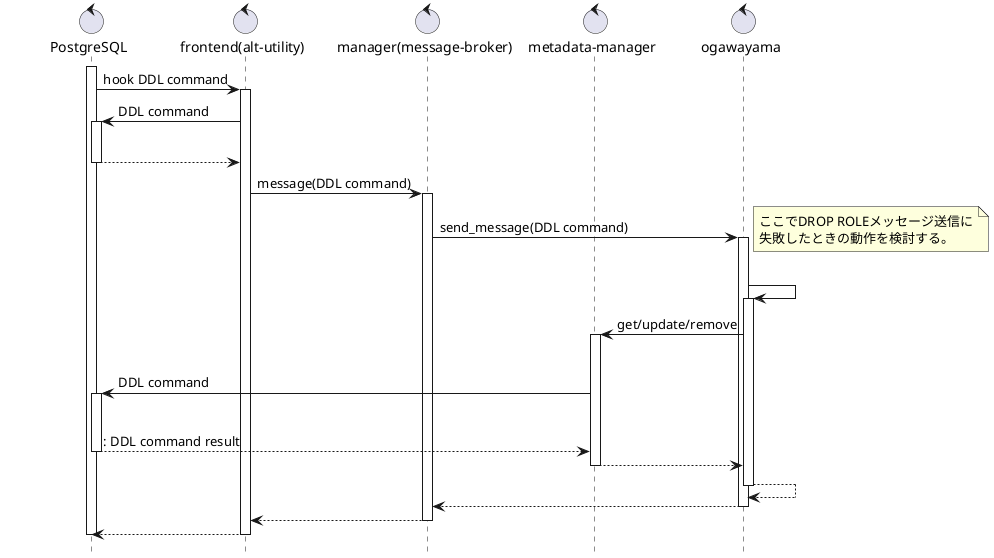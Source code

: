 ' =========================================================
' 全体シーケンス概要
' =========================================================
@startuml entire_seq
hide footbox

control PostgreSQL as pg
control "frontend(alt-utility)" as frontend
control "manager(message-broker)" as msgbroker
control "metadata-manager" as metadata

control "ogawayama" as stub

activate pg
  pg -> frontend : hook DDL command
  activate frontend
    frontend -> pg : DDL command
    activate pg
      alt option
    return
    frontend -> msgbroker : message(DDL command)
    activate msgbroker
      msgbroker -> stub : send_message(DDL command)
      note right
        ここでDROP ROLEメッセージ送信に
        失敗したときの動作を検討する。
      end note
      activate stub
        alt option
        stub -> stub
        activate stub
          stub -> metadata : get/update/remove
          activate metadata
            alt option
            metadata -> pg : DDL command
            activate pg
              alt option
            return : DDL command result
          return
        return
      return 
    return
  return
deactivate pg
@enduml

' =========================================================
' Create Table
' =========================================================
@startuml createTable
start
  partition define_relation() {
    :table,datatypeをロードする。;
    :構文をチェックする。;
    :datatypeをチェックする。;
    :メタデータを登録する。;
  }
  if(define_relationの結果) then (成功)
  partition send_message() {
    if(Ogawayamaへメッセージの初期化(Init)する) then (成功)
      if (Ogawayamaへメッセージを送信する) then (成功)
      else (失敗)
        :作成したメタデータを削除する。;
        :エラーメッセージ;
      endif
    else (失敗)
      :作成したメタデータを削除する。;
      :エラーメッセージ;
    endif
    :結果を返す;
  }
  else (失敗)
  endif
  :結果を返す;
stop
@enduml


' =========================================================
' Drop role message send failed. 
' =========================================================
@startuml dropRolePt1
start
  :削除するRoleデータを取得する。;
  :DROP Role(Standard Features);
  partition send_message() {
    if(Ogawayamaへメッセージの初期化(Init)する) then (成功)
      if (Ogawayamaへメッセージを送信する) then (成功)
      else (失敗)
        :削除したデータを元にRoleを追加する;
        :エラーメッセージ;
      endif
    else (失敗)
      :削除したデータを元にRoleを追加する;
      :エラーメッセージ;
    endif
  }
  :結果を返す;
stop
@enduml

' =========================================================
' Drop role message send failed. 
' =========================================================
@startuml dropRolePt3
start
  :削除するRoleデータを取得する。;
  :DROP Role(Standard Features);
  partition send_message() {
    while (成功?)
      if (リトライ回数を超えた) then (YES) 
        :エラーメッセージ;
        stop
      endif
      :Ogawayamaへメッセージの初期化(Init)する;
    endwhile
    while (成功?)
      if (リトライ回数を超えた) then (YES) 
        :エラーメッセージ;
        stop
      endif
      :Ogawayamaへメッセージを送信する;
    endwhile
  }
  :結果を返す;
stop
@enduml

' =========================================================
' Drop role message send failed. 
' =========================================================
@startuml dropRolePt4
start
  :削除するRoleデータを取得する。;
  :DROP Role(Standard Features);
  partition send_message() {
    if(Ogawayamaへメッセージの初期化(Init)する) then (成功)
      if (Ogawayamaへメッセージを送信する) then (成功)
      else (失敗)
        :エラーメッセージ;
      endif
    else (失敗)
      :エラーメッセージ;
    endif
  }
  :結果を返す;
stop
@enduml

' =========================================================
' Drop role message send failed. 
' =========================================================
@startuml dropRolePt5
start
  :削除するRoleデータを取得する。;
  partition send_message() {
    if(Ogawayamaへメッセージの初期化(Init)する) then (成功)
      if (Ogawayamaへメッセージを送信する) then (成功)
      else (失敗)
        :エラーメッセージ;
      endif
    else (失敗)
      :エラーメッセージ;
    endif
  }
  if(send_messageの結果) then (成功)
    :DROP Role(Standard Features);
    partition send_message() {
      if(Ogawayamaへメッセージの初期化(Init)する) then (成功)
        if (Ogawayamaへメッセージを送信する) then (成功)
        else (失敗)
          :エラーメッセージ;
        endif
      else (失敗)
        :エラーメッセージ;
      endif
    }
  endif 
  :結果を返す;
stop
@enduml

' =========================================================
' Drop role message send failed. 
' =========================================================
@startuml dropRolePt2
start
  :削除するRoleデータを取得する。;
  partition send_message() {
    if(Ogawayamaへメッセージの初期化(Init)する) then (成功)
      if (Ogawayamaへメッセージを送信する) then (成功)
      else (失敗)
        :エラーメッセージ;
      endif
    else (失敗)
      :エラーメッセージ;
    endif
  }
  if(send_messageの結果) then (成功)
    :DROP Role(Standard Features);
  else (失敗)
  endif
  :結果を返す;
stop
@enduml